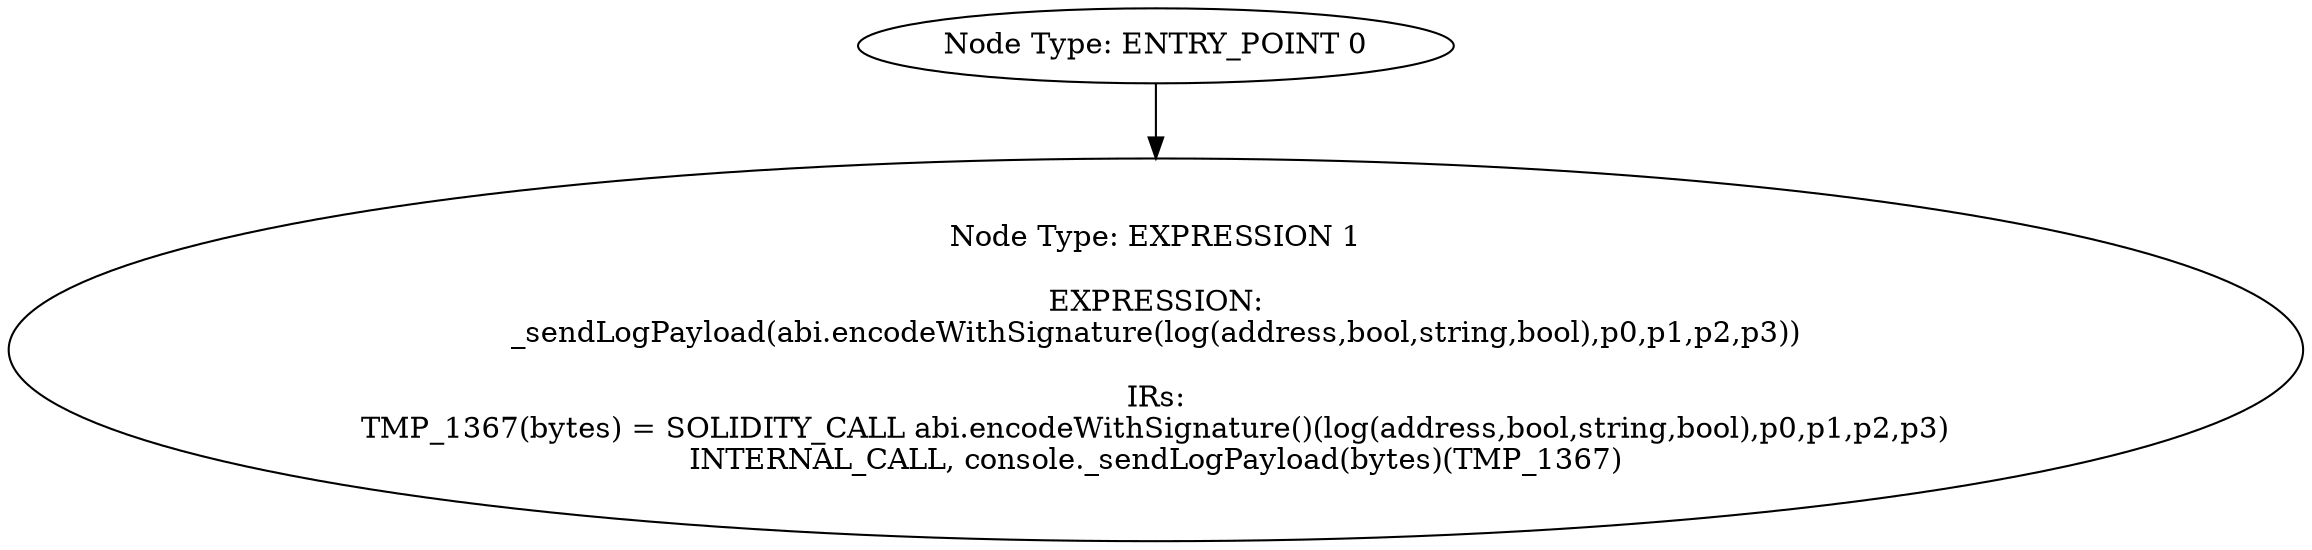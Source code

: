 digraph{
0[label="Node Type: ENTRY_POINT 0
"];
0->1;
1[label="Node Type: EXPRESSION 1

EXPRESSION:
_sendLogPayload(abi.encodeWithSignature(log(address,bool,string,bool),p0,p1,p2,p3))

IRs:
TMP_1367(bytes) = SOLIDITY_CALL abi.encodeWithSignature()(log(address,bool,string,bool),p0,p1,p2,p3)
INTERNAL_CALL, console._sendLogPayload(bytes)(TMP_1367)"];
}
